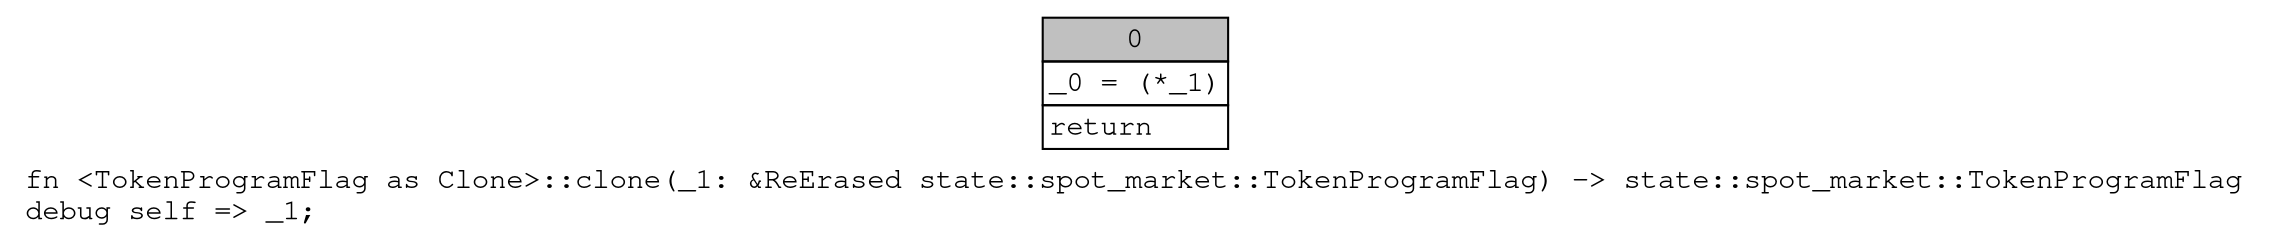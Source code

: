 digraph Mir_0_18020 {
    graph [fontname="Courier, monospace"];
    node [fontname="Courier, monospace"];
    edge [fontname="Courier, monospace"];
    label=<fn &lt;TokenProgramFlag as Clone&gt;::clone(_1: &amp;ReErased state::spot_market::TokenProgramFlag) -&gt; state::spot_market::TokenProgramFlag<br align="left"/>debug self =&gt; _1;<br align="left"/>>;
    bb0__0_18020 [shape="none", label=<<table border="0" cellborder="1" cellspacing="0"><tr><td bgcolor="gray" align="center" colspan="1">0</td></tr><tr><td align="left" balign="left">_0 = (*_1)<br/></td></tr><tr><td align="left">return</td></tr></table>>];
}
